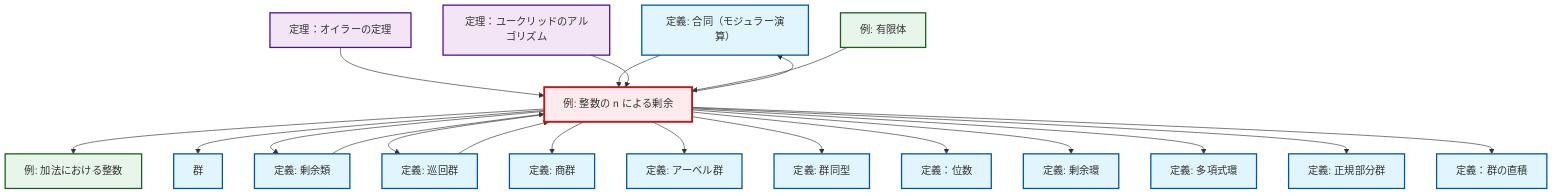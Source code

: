 graph TD
    classDef definition fill:#e1f5fe,stroke:#01579b,stroke-width:2px
    classDef theorem fill:#f3e5f5,stroke:#4a148c,stroke-width:2px
    classDef axiom fill:#fff3e0,stroke:#e65100,stroke-width:2px
    classDef example fill:#e8f5e9,stroke:#1b5e20,stroke-width:2px
    classDef current fill:#ffebee,stroke:#b71c1c,stroke-width:3px
    def-congruence["定義: 合同（モジュラー演算）"]:::definition
    thm-euler["定理：オイラーの定理"]:::theorem
    def-isomorphism["定義: 群同型"]:::definition
    def-cyclic-group["定義: 巡回群"]:::definition
    def-order["定義：位数"]:::definition
    ex-finite-field["例: 有限体"]:::example
    def-abelian-group["定義: アーベル群"]:::definition
    thm-euclidean-algorithm["定理：ユークリッドのアルゴリズム"]:::theorem
    def-normal-subgroup["定義: 正規部分群"]:::definition
    def-quotient-ring["定義: 剰余環"]:::definition
    ex-integers-addition["例: 加法における整数"]:::example
    def-coset["定義: 剰余類"]:::definition
    def-polynomial-ring["定義: 多項式環"]:::definition
    def-quotient-group["定義: 商群"]:::definition
    def-direct-product["定義：群の直積"]:::definition
    def-group["群"]:::definition
    ex-quotient-integers-mod-n["例: 整数の n による剰余"]:::example
    thm-euler --> ex-quotient-integers-mod-n
    ex-quotient-integers-mod-n --> def-congruence
    ex-quotient-integers-mod-n --> ex-integers-addition
    ex-quotient-integers-mod-n --> def-group
    ex-quotient-integers-mod-n --> def-coset
    ex-quotient-integers-mod-n --> def-cyclic-group
    def-cyclic-group --> ex-quotient-integers-mod-n
    ex-quotient-integers-mod-n --> def-quotient-group
    ex-quotient-integers-mod-n --> def-abelian-group
    ex-quotient-integers-mod-n --> def-isomorphism
    def-congruence --> ex-quotient-integers-mod-n
    ex-quotient-integers-mod-n --> def-order
    ex-quotient-integers-mod-n --> def-quotient-ring
    thm-euclidean-algorithm --> ex-quotient-integers-mod-n
    def-coset --> ex-quotient-integers-mod-n
    ex-finite-field --> ex-quotient-integers-mod-n
    ex-quotient-integers-mod-n --> def-polynomial-ring
    ex-quotient-integers-mod-n --> def-normal-subgroup
    ex-quotient-integers-mod-n --> def-direct-product
    class ex-quotient-integers-mod-n current
